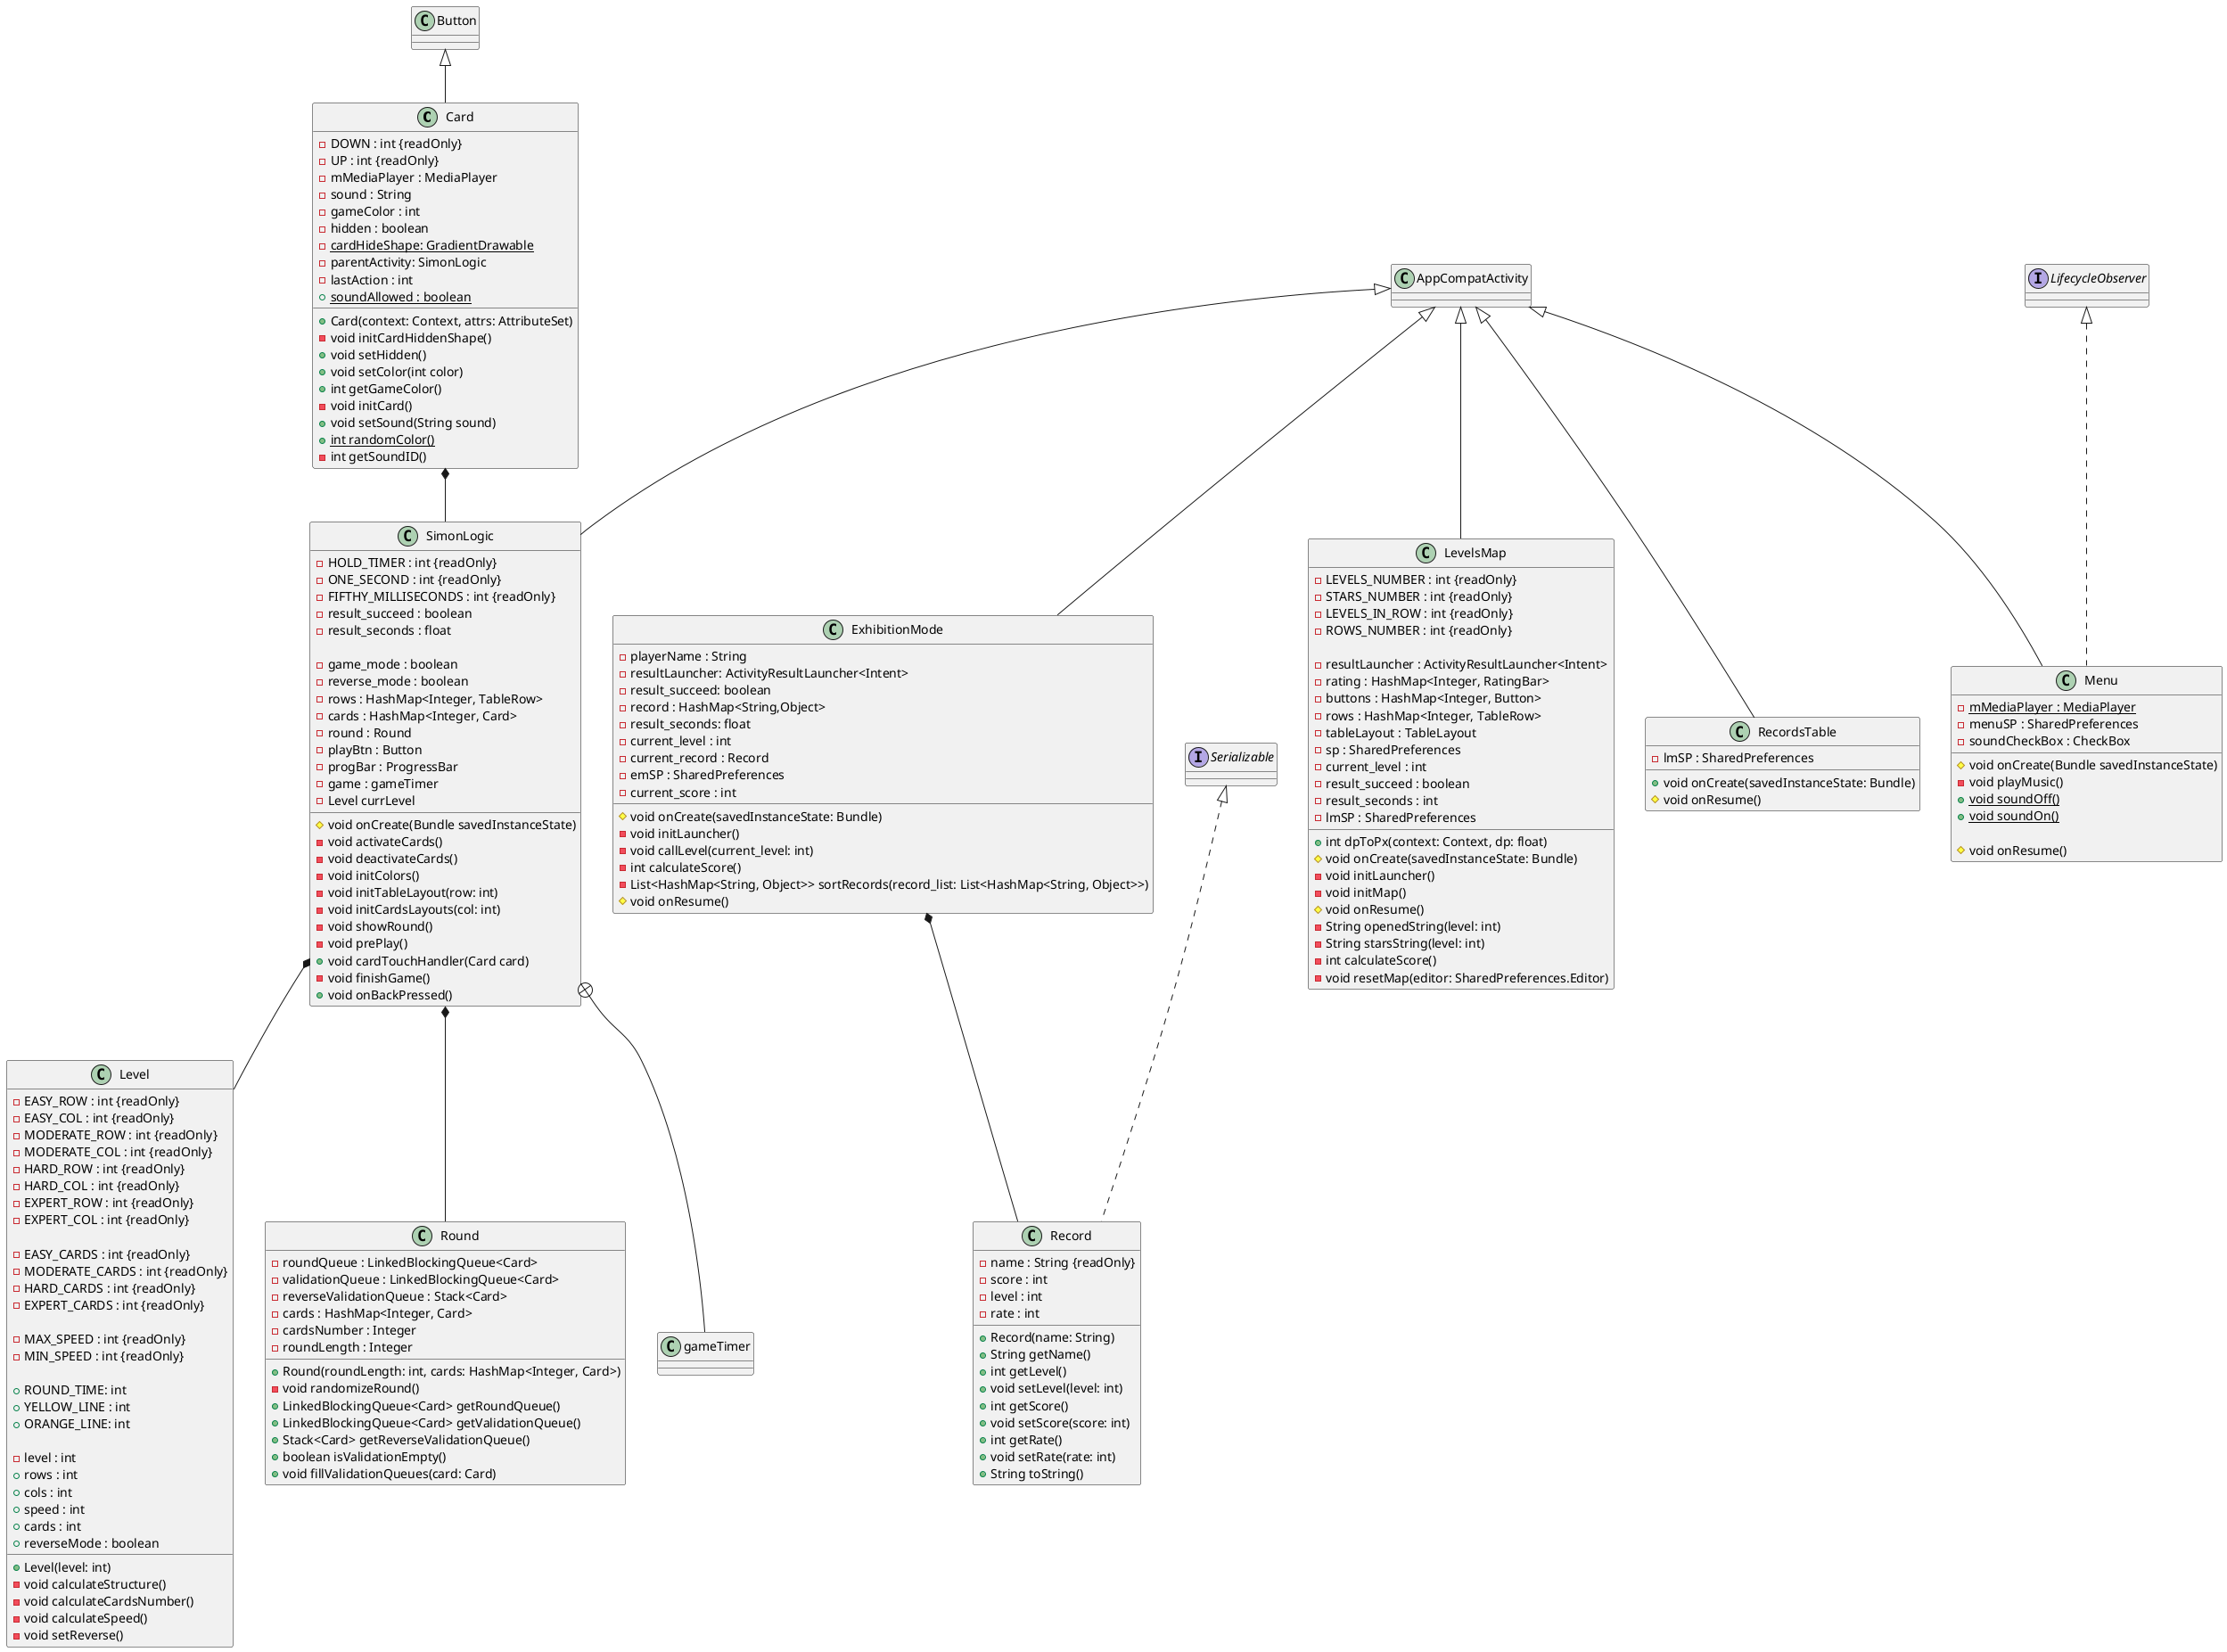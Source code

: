 @startuml
'https://plantuml.com/class-diagram

class Card extends Button
{
    - DOWN : int {readOnly}
    - UP : int {readOnly}
    - mMediaPlayer : MediaPlayer
    - sound : String
    - gameColor : int
    - hidden : boolean
    - {static} cardHideShape: GradientDrawable
    - parentActivity: SimonLogic
    - lastAction : int
    + {static} soundAllowed : boolean

    + Card(context: Context, attrs: AttributeSet)
    - void initCardHiddenShape()
    + void setHidden()
    + void setColor(int color)
    + int getGameColor()
    - void initCard()
    + void setSound(String sound)
    + {static} int randomColor()
    - int getSoundID()

}


class ExhibitionMode extends AppCompatActivity {

    - playerName : String
    - resultLauncher: ActivityResultLauncher<Intent>
    - result_succeed: boolean
    - record : HashMap<String,Object>
    - result_seconds: float
    - current_level : int
    - current_record : Record
    - emSP : SharedPreferences
    - current_score : int

    # void onCreate(savedInstanceState: Bundle)
    - void initLauncher()
    - void callLevel(current_level: int)
    - int calculateScore()
    - List<HashMap<String, Object>> sortRecords(record_list: List<HashMap<String, Object>>)
    # void onResume()
}

class Level {

    - EASY_ROW : int {readOnly}
    - EASY_COL : int {readOnly}
    - MODERATE_ROW : int {readOnly}
    - MODERATE_COL : int {readOnly}
    - HARD_ROW : int {readOnly}
    - HARD_COL : int {readOnly}
    - EXPERT_ROW : int {readOnly}
    - EXPERT_COL : int {readOnly}

    - EASY_CARDS : int {readOnly}
    - MODERATE_CARDS : int {readOnly}
    - HARD_CARDS : int {readOnly}
    - EXPERT_CARDS : int {readOnly}

    - MAX_SPEED : int {readOnly}
    - MIN_SPEED : int {readOnly}

    + ROUND_TIME: int
    + YELLOW_LINE : int
    + ORANGE_LINE: int

    - level : int
    + rows : int
    + cols : int
    + speed : int
    + cards : int
    + reverseMode : boolean

    + Level(level: int)
    - void calculateStructure()
    - void calculateCardsNumber()
    - void calculateSpeed()
    - void setReverse()
}

class LevelsMap extends AppCompatActivity {

    - LEVELS_NUMBER : int {readOnly}
    - STARS_NUMBER : int {readOnly}
    - LEVELS_IN_ROW : int {readOnly}
    - ROWS_NUMBER : int {readOnly}

    - resultLauncher : ActivityResultLauncher<Intent>
    - rating : HashMap<Integer, RatingBar>
    - buttons : HashMap<Integer, Button>
    - rows : HashMap<Integer, TableRow>
    - tableLayout : TableLayout
    - sp : SharedPreferences
    - current_level : int
    - result_succeed : boolean
    - result_seconds : int
    - lmSP : SharedPreferences

    + int dpToPx(context: Context, dp: float)
    # void onCreate(savedInstanceState: Bundle)
    - void initLauncher()
    - void initMap()
    # void onResume()
    - String openedString(level: int)
    - String starsString(level: int)
    - int calculateScore()
    - void resetMap(editor: SharedPreferences.Editor)
}

class Menu extends AppCompatActivity implements LifecycleObserver {
    - {static} mMediaPlayer : MediaPlayer
    - menuSP : SharedPreferences
    - soundCheckBox : CheckBox

    # void onCreate(Bundle savedInstanceState)
    - void playMusic()
    + {static} void soundOff()
    + {static} void soundOn()

    # void onResume()

}


class Record implements Serializable {

    - name : String {readOnly}
    - score : int
    - level : int
    - rate : int

    + Record(name: String)
    + String getName()
    + int getLevel()
    + void setLevel(level: int)
    + int getScore()
    + void setScore(score: int)
    + int getRate()
    + void setRate(rate: int)
    + String toString()
}

class RecordsTable extends AppCompatActivity {

    - lmSP : SharedPreferences
    + void onCreate(savedInstanceState: Bundle)
    # void onResume()
}

class Round {

    - roundQueue : LinkedBlockingQueue<Card>
    - validationQueue : LinkedBlockingQueue<Card>
    - reverseValidationQueue : Stack<Card>
    - cards : HashMap<Integer, Card>
    - cardsNumber : Integer
    - roundLength : Integer

    + Round(roundLength: int, cards: HashMap<Integer, Card>)
    - void randomizeRound()
    + LinkedBlockingQueue<Card> getRoundQueue()
    + LinkedBlockingQueue<Card> getValidationQueue()
    + Stack<Card> getReverseValidationQueue()
    + boolean isValidationEmpty()
    + void fillValidationQueues(card: Card)

}

class SimonLogic extends AppCompatActivity {

    - HOLD_TIMER : int {readOnly}
    - ONE_SECOND : int {readOnly}
    - FIFTHY_MILLISECONDS : int {readOnly}
    - result_succeed : boolean
    - result_seconds : float

    - game_mode : boolean
    - reverse_mode : boolean
    - rows : HashMap<Integer, TableRow>
    - cards : HashMap<Integer, Card>
    - round : Round
    - playBtn : Button
    - progBar : ProgressBar
    - game : gameTimer
    - Level currLevel

    # void onCreate(Bundle savedInstanceState)
    - void activateCards()
    - void deactivateCards()
    - void initColors()
    - void initTableLayout(row: int)
    - void initCardsLayouts(col: int)
    - void showRound()
    - void prePlay()
    + void cardTouchHandler(Card card)
    - void finishGame()
    + void onBackPressed()

}

SimonLogic *-- Level
SimonLogic *-- Round
SimonLogic +-- gameTimer
Card *-- SimonLogic
ExhibitionMode *-- Record


@enduml